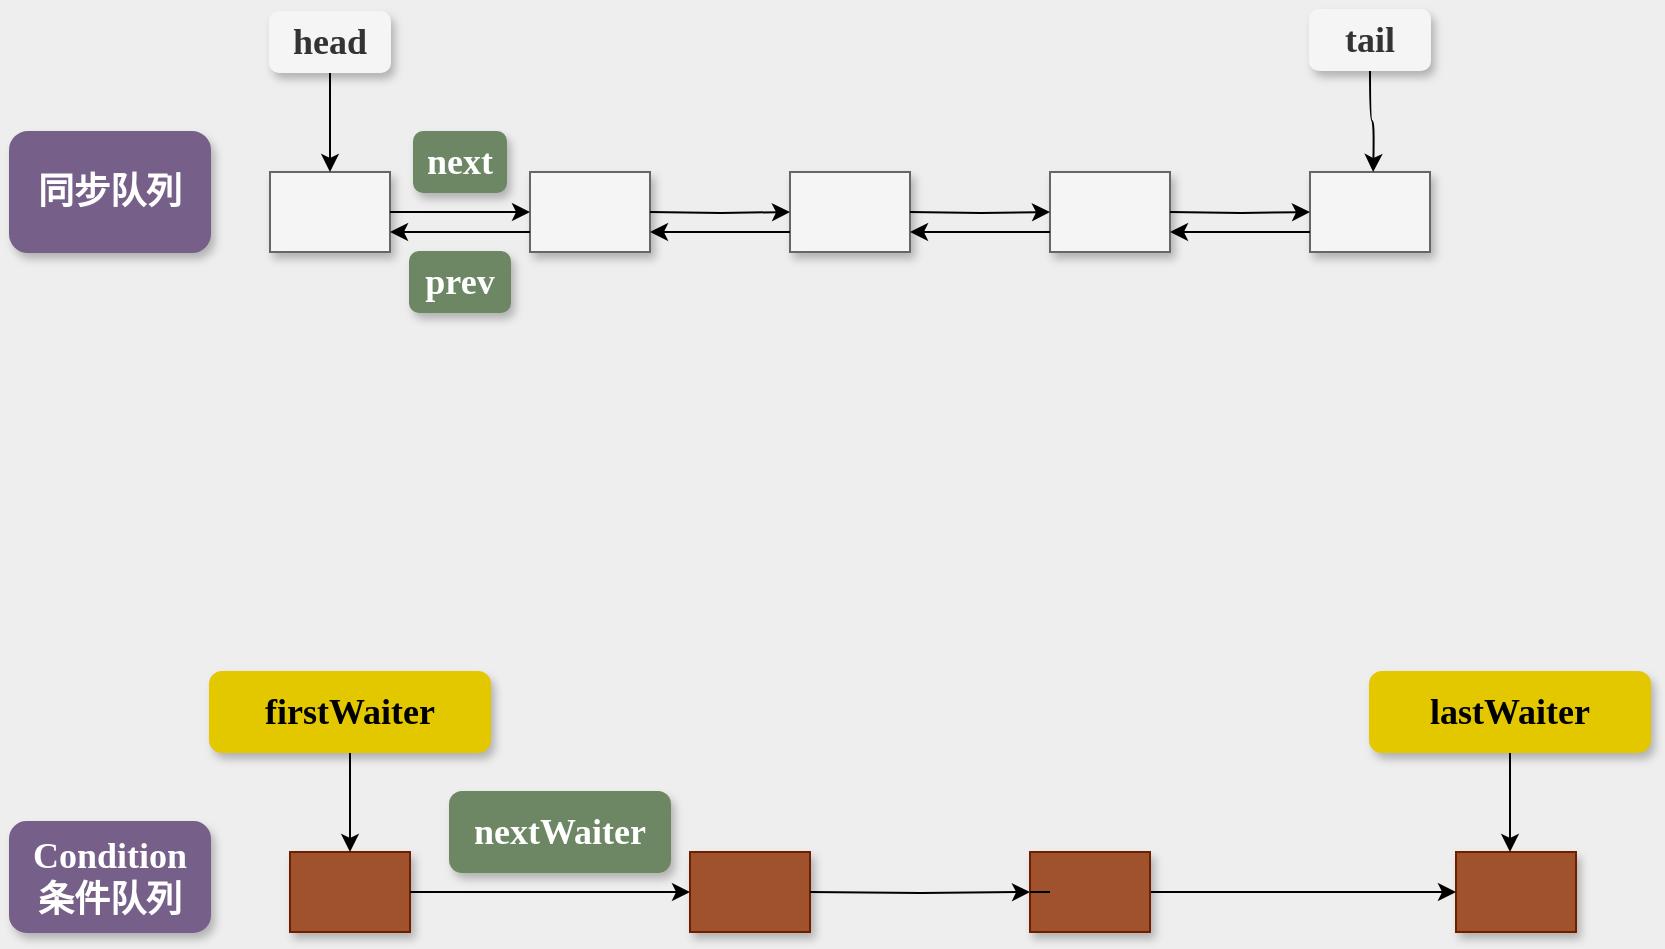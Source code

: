 <mxfile version="20.3.0" type="github" pages="3">
  <diagram id="eZvId-GgA3esoJJh0QRC" name="第 2 页">
    <mxGraphModel dx="969" dy="547" grid="1" gridSize="10" guides="1" tooltips="1" connect="1" arrows="1" fold="1" page="1" pageScale="1" pageWidth="827" pageHeight="1169" background="#EEEEEE" math="0" shadow="0">
      <root>
        <mxCell id="0" />
        <mxCell id="1" parent="0" />
        <mxCell id="h3_sqIkSSE7t-pCDeNyI-2" value="" style="shape=table;startSize=0;container=1;collapsible=0;childLayout=tableLayout;shadow=1;sketch=0;strokeColor=#666666;fontColor=#333333;fillColor=#f5f5f5;" parent="1" vertex="1">
          <mxGeometry x="130" y="410" width="60" height="40" as="geometry" />
        </mxCell>
        <mxCell id="h3_sqIkSSE7t-pCDeNyI-3" value="" style="shape=tableRow;horizontal=0;startSize=0;swimlaneHead=0;swimlaneBody=0;top=0;left=0;bottom=0;right=0;collapsible=0;dropTarget=0;fillColor=none;points=[[0,0.5],[1,0.5]];portConstraint=eastwest;shadow=1;sketch=0;strokeColor=#909090;fontColor=#1A1A1A;" parent="h3_sqIkSSE7t-pCDeNyI-2" vertex="1">
          <mxGeometry width="60" height="40" as="geometry" />
        </mxCell>
        <mxCell id="h3_sqIkSSE7t-pCDeNyI-4" value="" style="shape=partialRectangle;html=1;whiteSpace=wrap;connectable=0;overflow=hidden;fillColor=none;top=0;left=0;bottom=0;right=0;pointerEvents=1;shadow=1;sketch=0;strokeColor=#909090;fontColor=#1A1A1A;" parent="h3_sqIkSSE7t-pCDeNyI-3" vertex="1">
          <mxGeometry width="60" height="40" as="geometry">
            <mxRectangle width="60" height="40" as="alternateBounds" />
          </mxGeometry>
        </mxCell>
        <mxCell id="h3_sqIkSSE7t-pCDeNyI-6" value="" style="shape=table;startSize=0;container=1;collapsible=0;childLayout=tableLayout;shadow=1;sketch=0;strokeColor=#666666;fontColor=#333333;fillColor=#f5f5f5;" parent="1" vertex="1">
          <mxGeometry x="260" y="410" width="60" height="40" as="geometry" />
        </mxCell>
        <mxCell id="h3_sqIkSSE7t-pCDeNyI-7" value="" style="shape=tableRow;horizontal=0;startSize=0;swimlaneHead=0;swimlaneBody=0;top=0;left=0;bottom=0;right=0;collapsible=0;dropTarget=0;fillColor=none;points=[[0,0.5],[1,0.5]];portConstraint=eastwest;shadow=1;sketch=0;strokeColor=#909090;fontColor=#1A1A1A;" parent="h3_sqIkSSE7t-pCDeNyI-6" vertex="1">
          <mxGeometry width="60" height="40" as="geometry" />
        </mxCell>
        <mxCell id="h3_sqIkSSE7t-pCDeNyI-8" value="" style="shape=partialRectangle;html=1;whiteSpace=wrap;connectable=0;overflow=hidden;fillColor=none;top=0;left=0;bottom=0;right=0;pointerEvents=1;shadow=1;sketch=0;strokeColor=#909090;fontColor=#1A1A1A;" parent="h3_sqIkSSE7t-pCDeNyI-7" vertex="1">
          <mxGeometry width="60" height="40" as="geometry">
            <mxRectangle width="60" height="40" as="alternateBounds" />
          </mxGeometry>
        </mxCell>
        <mxCell id="h3_sqIkSSE7t-pCDeNyI-9" style="edgeStyle=orthogonalEdgeStyle;rounded=0;orthogonalLoop=1;jettySize=auto;html=1;entryX=0;entryY=0.5;entryDx=0;entryDy=0;strokeColor=#000000;fontColor=#1A1A1A;" parent="1" source="h3_sqIkSSE7t-pCDeNyI-3" target="h3_sqIkSSE7t-pCDeNyI-7" edge="1">
          <mxGeometry relative="1" as="geometry" />
        </mxCell>
        <mxCell id="h3_sqIkSSE7t-pCDeNyI-11" value="" style="endArrow=classic;html=1;rounded=0;strokeColor=#000000;fontColor=#1A1A1A;" parent="1" edge="1">
          <mxGeometry width="50" height="50" relative="1" as="geometry">
            <mxPoint x="260" y="440" as="sourcePoint" />
            <mxPoint x="190" y="440" as="targetPoint" />
          </mxGeometry>
        </mxCell>
        <mxCell id="h3_sqIkSSE7t-pCDeNyI-12" value="" style="shape=table;startSize=0;container=1;collapsible=0;childLayout=tableLayout;shadow=1;sketch=0;strokeColor=#666666;fontColor=#333333;fillColor=#f5f5f5;" parent="1" vertex="1">
          <mxGeometry x="390" y="410" width="60" height="40" as="geometry" />
        </mxCell>
        <mxCell id="h3_sqIkSSE7t-pCDeNyI-13" value="" style="shape=tableRow;horizontal=0;startSize=0;swimlaneHead=0;swimlaneBody=0;top=0;left=0;bottom=0;right=0;collapsible=0;dropTarget=0;fillColor=none;points=[[0,0.5],[1,0.5]];portConstraint=eastwest;shadow=1;sketch=0;strokeColor=#909090;fontColor=#1A1A1A;" parent="h3_sqIkSSE7t-pCDeNyI-12" vertex="1">
          <mxGeometry width="60" height="40" as="geometry" />
        </mxCell>
        <mxCell id="h3_sqIkSSE7t-pCDeNyI-14" value="" style="shape=partialRectangle;html=1;whiteSpace=wrap;connectable=0;overflow=hidden;fillColor=none;top=0;left=0;bottom=0;right=0;pointerEvents=1;shadow=1;sketch=0;strokeColor=#909090;fontColor=#1A1A1A;" parent="h3_sqIkSSE7t-pCDeNyI-13" vertex="1">
          <mxGeometry width="60" height="40" as="geometry">
            <mxRectangle width="60" height="40" as="alternateBounds" />
          </mxGeometry>
        </mxCell>
        <mxCell id="h3_sqIkSSE7t-pCDeNyI-15" style="edgeStyle=orthogonalEdgeStyle;rounded=0;orthogonalLoop=1;jettySize=auto;html=1;entryX=0;entryY=0.5;entryDx=0;entryDy=0;strokeColor=#000000;fontColor=#1A1A1A;" parent="1" target="h3_sqIkSSE7t-pCDeNyI-13" edge="1">
          <mxGeometry relative="1" as="geometry">
            <mxPoint x="320" y="430" as="sourcePoint" />
          </mxGeometry>
        </mxCell>
        <mxCell id="h3_sqIkSSE7t-pCDeNyI-16" value="" style="endArrow=classic;html=1;rounded=0;strokeColor=#000000;fontColor=#1A1A1A;" parent="1" edge="1">
          <mxGeometry width="50" height="50" relative="1" as="geometry">
            <mxPoint x="390" y="440" as="sourcePoint" />
            <mxPoint x="320" y="440" as="targetPoint" />
          </mxGeometry>
        </mxCell>
        <mxCell id="h3_sqIkSSE7t-pCDeNyI-17" value="" style="shape=table;startSize=0;container=1;collapsible=0;childLayout=tableLayout;shadow=1;sketch=0;strokeColor=#666666;fontColor=#333333;fillColor=#f5f5f5;" parent="1" vertex="1">
          <mxGeometry x="520" y="410" width="60" height="40" as="geometry" />
        </mxCell>
        <mxCell id="h3_sqIkSSE7t-pCDeNyI-18" value="" style="shape=tableRow;horizontal=0;startSize=0;swimlaneHead=0;swimlaneBody=0;top=0;left=0;bottom=0;right=0;collapsible=0;dropTarget=0;fillColor=none;points=[[0,0.5],[1,0.5]];portConstraint=eastwest;shadow=1;sketch=0;strokeColor=#909090;fontColor=#1A1A1A;" parent="h3_sqIkSSE7t-pCDeNyI-17" vertex="1">
          <mxGeometry width="60" height="40" as="geometry" />
        </mxCell>
        <mxCell id="h3_sqIkSSE7t-pCDeNyI-19" value="" style="shape=partialRectangle;html=1;whiteSpace=wrap;connectable=0;overflow=hidden;fillColor=none;top=0;left=0;bottom=0;right=0;pointerEvents=1;shadow=1;sketch=0;strokeColor=#909090;fontColor=#1A1A1A;" parent="h3_sqIkSSE7t-pCDeNyI-18" vertex="1">
          <mxGeometry width="60" height="40" as="geometry">
            <mxRectangle width="60" height="40" as="alternateBounds" />
          </mxGeometry>
        </mxCell>
        <mxCell id="h3_sqIkSSE7t-pCDeNyI-20" style="edgeStyle=orthogonalEdgeStyle;rounded=0;orthogonalLoop=1;jettySize=auto;html=1;entryX=0;entryY=0.5;entryDx=0;entryDy=0;strokeColor=#000000;fontColor=#1A1A1A;" parent="1" target="h3_sqIkSSE7t-pCDeNyI-18" edge="1">
          <mxGeometry relative="1" as="geometry">
            <mxPoint x="450" y="430" as="sourcePoint" />
          </mxGeometry>
        </mxCell>
        <mxCell id="h3_sqIkSSE7t-pCDeNyI-21" value="" style="endArrow=classic;html=1;rounded=0;strokeColor=#000000;fontColor=#1A1A1A;" parent="1" edge="1">
          <mxGeometry width="50" height="50" relative="1" as="geometry">
            <mxPoint x="520" y="440" as="sourcePoint" />
            <mxPoint x="450" y="440" as="targetPoint" />
          </mxGeometry>
        </mxCell>
        <mxCell id="h3_sqIkSSE7t-pCDeNyI-22" value="" style="shape=table;startSize=0;container=1;collapsible=0;childLayout=tableLayout;shadow=1;sketch=0;strokeColor=#666666;fontColor=#333333;fillColor=#f5f5f5;" parent="1" vertex="1">
          <mxGeometry x="650" y="410" width="60" height="40" as="geometry" />
        </mxCell>
        <mxCell id="h3_sqIkSSE7t-pCDeNyI-23" value="" style="shape=tableRow;horizontal=0;startSize=0;swimlaneHead=0;swimlaneBody=0;top=0;left=0;bottom=0;right=0;collapsible=0;dropTarget=0;fillColor=none;points=[[0,0.5],[1,0.5]];portConstraint=eastwest;shadow=1;sketch=0;strokeColor=#909090;fontColor=#1A1A1A;" parent="h3_sqIkSSE7t-pCDeNyI-22" vertex="1">
          <mxGeometry width="60" height="40" as="geometry" />
        </mxCell>
        <mxCell id="h3_sqIkSSE7t-pCDeNyI-24" value="" style="shape=partialRectangle;html=1;whiteSpace=wrap;connectable=0;overflow=hidden;fillColor=none;top=0;left=0;bottom=0;right=0;pointerEvents=1;shadow=1;sketch=0;strokeColor=#909090;fontColor=#1A1A1A;" parent="h3_sqIkSSE7t-pCDeNyI-23" vertex="1">
          <mxGeometry width="60" height="40" as="geometry">
            <mxRectangle width="60" height="40" as="alternateBounds" />
          </mxGeometry>
        </mxCell>
        <mxCell id="h3_sqIkSSE7t-pCDeNyI-25" style="edgeStyle=orthogonalEdgeStyle;rounded=0;orthogonalLoop=1;jettySize=auto;html=1;entryX=0;entryY=0.5;entryDx=0;entryDy=0;strokeColor=#000000;fontColor=#1A1A1A;" parent="1" target="h3_sqIkSSE7t-pCDeNyI-23" edge="1">
          <mxGeometry relative="1" as="geometry">
            <mxPoint x="580" y="430" as="sourcePoint" />
          </mxGeometry>
        </mxCell>
        <mxCell id="h3_sqIkSSE7t-pCDeNyI-26" value="" style="endArrow=classic;html=1;rounded=0;strokeColor=#000000;fontColor=#1A1A1A;" parent="1" edge="1">
          <mxGeometry width="50" height="50" relative="1" as="geometry">
            <mxPoint x="650" y="440" as="sourcePoint" />
            <mxPoint x="580" y="440" as="targetPoint" />
          </mxGeometry>
        </mxCell>
        <mxCell id="h3_sqIkSSE7t-pCDeNyI-31" style="edgeStyle=orthogonalEdgeStyle;curved=1;rounded=0;orthogonalLoop=1;jettySize=auto;html=1;entryX=0.5;entryY=0;entryDx=0;entryDy=0;entryPerimeter=0;strokeColor=#000000;fontFamily=Comic Sans MS;fontSize=18;fontColor=#1A1A1A;" parent="1" source="h3_sqIkSSE7t-pCDeNyI-27" target="h3_sqIkSSE7t-pCDeNyI-3" edge="1">
          <mxGeometry relative="1" as="geometry" />
        </mxCell>
        <mxCell id="h3_sqIkSSE7t-pCDeNyI-27" value="&lt;font style=&quot;font-size: 18px;&quot; face=&quot;Comic Sans MS&quot;&gt;&lt;b&gt;head&lt;/b&gt;&lt;/font&gt;" style="text;html=1;strokeColor=#F5F5F5;fillColor=#F5F5F5;align=center;verticalAlign=middle;whiteSpace=wrap;rounded=1;shadow=1;sketch=0;fontColor=#333333;" parent="1" vertex="1">
          <mxGeometry x="130" y="330" width="60" height="30" as="geometry" />
        </mxCell>
        <mxCell id="h3_sqIkSSE7t-pCDeNyI-33" style="edgeStyle=orthogonalEdgeStyle;curved=1;rounded=0;orthogonalLoop=1;jettySize=auto;html=1;entryX=0.693;entryY=0.025;entryDx=0;entryDy=0;entryPerimeter=0;strokeColor=#000000;fontFamily=Comic Sans MS;fontSize=18;fontColor=#1A1A1A;" parent="1" source="h3_sqIkSSE7t-pCDeNyI-29" edge="1">
          <mxGeometry relative="1" as="geometry">
            <mxPoint x="681.58" y="410" as="targetPoint" />
          </mxGeometry>
        </mxCell>
        <mxCell id="h3_sqIkSSE7t-pCDeNyI-29" value="&lt;font style=&quot;font-size: 18px;&quot; face=&quot;Comic Sans MS&quot;&gt;&lt;b&gt;tail&lt;/b&gt;&lt;/font&gt;" style="text;html=1;strokeColor=#F5F5F5;fillColor=#F5F5F5;align=center;verticalAlign=middle;whiteSpace=wrap;rounded=1;shadow=1;sketch=0;fontColor=#333333;" parent="1" vertex="1">
          <mxGeometry x="650" y="329" width="60" height="30" as="geometry" />
        </mxCell>
        <mxCell id="h3_sqIkSSE7t-pCDeNyI-34" value="" style="shape=table;startSize=0;container=1;collapsible=0;childLayout=tableLayout;shadow=1;sketch=0;strokeColor=#6D1F00;fontColor=#ffffff;fillColor=#a0522d;" parent="1" vertex="1">
          <mxGeometry x="140" y="750" width="60" height="40" as="geometry" />
        </mxCell>
        <mxCell id="h3_sqIkSSE7t-pCDeNyI-35" value="" style="shape=tableRow;horizontal=0;startSize=0;swimlaneHead=0;swimlaneBody=0;top=0;left=0;bottom=0;right=0;collapsible=0;dropTarget=0;fillColor=none;points=[[0,0.5],[1,0.5]];portConstraint=eastwest;shadow=1;sketch=0;strokeColor=#909090;fontColor=#1A1A1A;" parent="h3_sqIkSSE7t-pCDeNyI-34" vertex="1">
          <mxGeometry width="60" height="40" as="geometry" />
        </mxCell>
        <mxCell id="h3_sqIkSSE7t-pCDeNyI-36" value="" style="shape=partialRectangle;html=1;whiteSpace=wrap;connectable=0;overflow=hidden;fillColor=none;top=0;left=0;bottom=0;right=0;pointerEvents=1;shadow=1;sketch=0;strokeColor=#909090;fontColor=#1A1A1A;" parent="h3_sqIkSSE7t-pCDeNyI-35" vertex="1">
          <mxGeometry width="60" height="40" as="geometry">
            <mxRectangle width="60" height="40" as="alternateBounds" />
          </mxGeometry>
        </mxCell>
        <mxCell id="h3_sqIkSSE7t-pCDeNyI-37" value="" style="shape=table;startSize=0;container=1;collapsible=0;childLayout=tableLayout;shadow=1;sketch=0;strokeColor=#6D1F00;fontColor=#ffffff;fillColor=#a0522d;" parent="1" vertex="1">
          <mxGeometry x="340" y="750" width="60" height="40" as="geometry" />
        </mxCell>
        <mxCell id="h3_sqIkSSE7t-pCDeNyI-38" value="" style="shape=tableRow;horizontal=0;startSize=0;swimlaneHead=0;swimlaneBody=0;top=0;left=0;bottom=0;right=0;collapsible=0;dropTarget=0;fillColor=none;points=[[0,0.5],[1,0.5]];portConstraint=eastwest;shadow=1;sketch=0;strokeColor=#909090;fontColor=#1A1A1A;" parent="h3_sqIkSSE7t-pCDeNyI-37" vertex="1">
          <mxGeometry width="60" height="40" as="geometry" />
        </mxCell>
        <mxCell id="h3_sqIkSSE7t-pCDeNyI-39" value="" style="shape=partialRectangle;html=1;whiteSpace=wrap;connectable=0;overflow=hidden;fillColor=none;top=0;left=0;bottom=0;right=0;pointerEvents=1;shadow=1;sketch=0;strokeColor=#909090;fontColor=#1A1A1A;" parent="h3_sqIkSSE7t-pCDeNyI-38" vertex="1">
          <mxGeometry width="60" height="40" as="geometry">
            <mxRectangle width="60" height="40" as="alternateBounds" />
          </mxGeometry>
        </mxCell>
        <mxCell id="h3_sqIkSSE7t-pCDeNyI-40" style="edgeStyle=orthogonalEdgeStyle;rounded=0;orthogonalLoop=1;jettySize=auto;html=1;entryX=0;entryY=0.5;entryDx=0;entryDy=0;strokeColor=#000000;fontColor=#1A1A1A;" parent="1" source="h3_sqIkSSE7t-pCDeNyI-35" target="h3_sqIkSSE7t-pCDeNyI-38" edge="1">
          <mxGeometry relative="1" as="geometry" />
        </mxCell>
        <mxCell id="h3_sqIkSSE7t-pCDeNyI-45" style="edgeStyle=orthogonalEdgeStyle;rounded=0;orthogonalLoop=1;jettySize=auto;html=1;entryX=0;entryY=0.5;entryDx=0;entryDy=0;strokeColor=#000000;fontColor=#1A1A1A;" parent="1" target="h3_sqIkSSE7t-pCDeNyI-43" edge="1">
          <mxGeometry relative="1" as="geometry">
            <mxPoint x="400" y="770" as="sourcePoint" />
          </mxGeometry>
        </mxCell>
        <mxCell id="h3_sqIkSSE7t-pCDeNyI-47" value="" style="shape=table;startSize=0;container=1;collapsible=0;childLayout=tableLayout;shadow=1;sketch=0;strokeColor=#6D1F00;fontColor=#ffffff;fillColor=#a0522d;" parent="1" vertex="1">
          <mxGeometry x="723" y="750" width="60" height="40" as="geometry" />
        </mxCell>
        <mxCell id="h3_sqIkSSE7t-pCDeNyI-48" value="" style="shape=tableRow;horizontal=0;startSize=0;swimlaneHead=0;swimlaneBody=0;top=0;left=0;bottom=0;right=0;collapsible=0;dropTarget=0;fillColor=none;points=[[0,0.5],[1,0.5]];portConstraint=eastwest;shadow=1;sketch=0;strokeColor=#909090;fontColor=#1A1A1A;" parent="h3_sqIkSSE7t-pCDeNyI-47" vertex="1">
          <mxGeometry width="60" height="40" as="geometry" />
        </mxCell>
        <mxCell id="h3_sqIkSSE7t-pCDeNyI-49" value="" style="shape=partialRectangle;html=1;whiteSpace=wrap;connectable=0;overflow=hidden;fillColor=none;top=0;left=0;bottom=0;right=0;pointerEvents=1;shadow=1;sketch=0;strokeColor=#909090;fontColor=#1A1A1A;" parent="h3_sqIkSSE7t-pCDeNyI-48" vertex="1">
          <mxGeometry width="60" height="40" as="geometry">
            <mxRectangle width="60" height="40" as="alternateBounds" />
          </mxGeometry>
        </mxCell>
        <mxCell id="h3_sqIkSSE7t-pCDeNyI-50" style="edgeStyle=orthogonalEdgeStyle;rounded=0;orthogonalLoop=1;jettySize=auto;html=1;entryX=0;entryY=0.5;entryDx=0;entryDy=0;strokeColor=#000000;fontColor=#1A1A1A;startArrow=none;" parent="1" target="h3_sqIkSSE7t-pCDeNyI-48" edge="1" source="h3_sqIkSSE7t-pCDeNyI-42">
          <mxGeometry relative="1" as="geometry">
            <mxPoint x="520" y="770" as="sourcePoint" />
          </mxGeometry>
        </mxCell>
        <mxCell id="h3_sqIkSSE7t-pCDeNyI-52" style="edgeStyle=orthogonalEdgeStyle;curved=1;rounded=0;orthogonalLoop=1;jettySize=auto;html=1;entryX=0.5;entryY=0;entryDx=0;entryDy=0;entryPerimeter=0;strokeColor=#000000;fontFamily=Comic Sans MS;fontSize=18;fontColor=#1A1A1A;" parent="1" source="h3_sqIkSSE7t-pCDeNyI-53" edge="1">
          <mxGeometry relative="1" as="geometry">
            <mxPoint x="170" y="750" as="targetPoint" />
          </mxGeometry>
        </mxCell>
        <mxCell id="h3_sqIkSSE7t-pCDeNyI-53" value="&lt;font style=&quot;font-size: 18px;&quot; face=&quot;Comic Sans MS&quot;&gt;&lt;b&gt;firstWaiter&lt;/b&gt;&lt;/font&gt;" style="text;html=1;strokeColor=#E3C800;fillColor=#E3C800;align=center;verticalAlign=middle;whiteSpace=wrap;rounded=1;shadow=1;sketch=0;fontColor=#000000;" parent="1" vertex="1">
          <mxGeometry x="100" y="660" width="140" height="40" as="geometry" />
        </mxCell>
        <mxCell id="h3_sqIkSSE7t-pCDeNyI-54" style="edgeStyle=orthogonalEdgeStyle;curved=1;rounded=0;orthogonalLoop=1;jettySize=auto;html=1;entryX=0.5;entryY=0;entryDx=0;entryDy=0;entryPerimeter=0;strokeColor=#000000;fontFamily=Comic Sans MS;fontSize=18;fontColor=#1A1A1A;" parent="1" source="h3_sqIkSSE7t-pCDeNyI-55" edge="1">
          <mxGeometry relative="1" as="geometry">
            <mxPoint x="750" y="750" as="targetPoint" />
          </mxGeometry>
        </mxCell>
        <mxCell id="h3_sqIkSSE7t-pCDeNyI-55" value="&lt;font style=&quot;font-size: 18px;&quot; face=&quot;Comic Sans MS&quot;&gt;&lt;b&gt;lastWaiter&lt;/b&gt;&lt;/font&gt;" style="text;html=1;strokeColor=#E3C800;fillColor=#e3c800;align=center;verticalAlign=middle;whiteSpace=wrap;rounded=1;shadow=1;sketch=0;fontColor=#000000;" parent="1" vertex="1">
          <mxGeometry x="680" y="660" width="140" height="40" as="geometry" />
        </mxCell>
        <mxCell id="h3_sqIkSSE7t-pCDeNyI-57" value="&lt;b&gt;nextWaiter&lt;/b&gt;" style="rounded=1;whiteSpace=wrap;html=1;shadow=1;sketch=0;strokeColor=#6D8764;fontFamily=Comic Sans MS;fontSize=18;fontColor=#ffffff;fillColor=#6D8764;" parent="1" vertex="1">
          <mxGeometry x="220" y="720" width="110" height="40" as="geometry" />
        </mxCell>
        <mxCell id="h3_sqIkSSE7t-pCDeNyI-58" value="&lt;b&gt;prev&lt;/b&gt;" style="rounded=1;whiteSpace=wrap;html=1;shadow=1;sketch=0;strokeColor=#6D8764;fontFamily=Comic Sans MS;fontSize=18;fontColor=#ffffff;fillColor=#6D8764;" parent="1" vertex="1">
          <mxGeometry x="200" y="450" width="50" height="30" as="geometry" />
        </mxCell>
        <mxCell id="h3_sqIkSSE7t-pCDeNyI-59" value="&lt;b&gt;next&lt;/b&gt;" style="rounded=1;whiteSpace=wrap;html=1;shadow=1;sketch=0;strokeColor=#6D8764;fontFamily=Comic Sans MS;fontSize=18;fontColor=#ffffff;fillColor=#6D8764;" parent="1" vertex="1">
          <mxGeometry x="202" y="390" width="46" height="30" as="geometry" />
        </mxCell>
        <mxCell id="h3_sqIkSSE7t-pCDeNyI-60" value="&lt;b&gt;同步队列&lt;/b&gt;" style="text;html=1;strokeColor=#76608A;fillColor=#76608A;align=center;verticalAlign=middle;whiteSpace=wrap;rounded=1;shadow=1;sketch=0;fontFamily=Comic Sans MS;fontSize=18;fontColor=#ffffff;" parent="1" vertex="1">
          <mxGeometry y="390" width="100" height="60" as="geometry" />
        </mxCell>
        <mxCell id="h3_sqIkSSE7t-pCDeNyI-61" value="&lt;b&gt;Condition&lt;br&gt;条件队列&lt;br&gt;&lt;/b&gt;" style="text;html=1;strokeColor=#76608A;fillColor=#76608A;align=center;verticalAlign=middle;whiteSpace=wrap;rounded=1;shadow=1;sketch=0;fontFamily=Comic Sans MS;fontSize=18;fontColor=#ffffff;" parent="1" vertex="1">
          <mxGeometry y="735" width="100" height="55" as="geometry" />
        </mxCell>
        <mxCell id="h3_sqIkSSE7t-pCDeNyI-42" value="" style="shape=table;startSize=0;container=1;collapsible=0;childLayout=tableLayout;shadow=1;sketch=0;strokeColor=#6D1F00;fontColor=#ffffff;fillColor=#a0522d;" parent="1" vertex="1">
          <mxGeometry x="510" y="750" width="60" height="40" as="geometry" />
        </mxCell>
        <mxCell id="h3_sqIkSSE7t-pCDeNyI-43" value="" style="shape=tableRow;horizontal=0;startSize=0;swimlaneHead=0;swimlaneBody=0;top=0;left=0;bottom=0;right=0;collapsible=0;dropTarget=0;fillColor=none;points=[[0,0.5],[1,0.5]];portConstraint=eastwest;shadow=1;sketch=0;strokeColor=#909090;fontColor=#1A1A1A;" parent="h3_sqIkSSE7t-pCDeNyI-42" vertex="1">
          <mxGeometry width="60" height="40" as="geometry" />
        </mxCell>
        <mxCell id="h3_sqIkSSE7t-pCDeNyI-44" value="" style="shape=partialRectangle;html=1;whiteSpace=wrap;connectable=0;overflow=hidden;fillColor=none;top=0;left=0;bottom=0;right=0;pointerEvents=1;shadow=1;sketch=0;strokeColor=#909090;fontColor=#1A1A1A;" parent="h3_sqIkSSE7t-pCDeNyI-43" vertex="1">
          <mxGeometry width="60" height="40" as="geometry">
            <mxRectangle width="60" height="40" as="alternateBounds" />
          </mxGeometry>
        </mxCell>
        <mxCell id="PUEWY2lsMj4qoTqj3hfZ-1" value="" style="edgeStyle=orthogonalEdgeStyle;rounded=0;orthogonalLoop=1;jettySize=auto;html=1;entryX=0;entryY=0.5;entryDx=0;entryDy=0;strokeColor=#000000;fontColor=#1A1A1A;endArrow=none;" edge="1" parent="1" target="h3_sqIkSSE7t-pCDeNyI-42">
          <mxGeometry relative="1" as="geometry">
            <mxPoint x="520" y="770" as="sourcePoint" />
            <mxPoint x="670" y="770" as="targetPoint" />
          </mxGeometry>
        </mxCell>
      </root>
    </mxGraphModel>
  </diagram>
  <diagram name="第 2 页 的副本" id="lPzd7kzospksTSQHfGXi">
    <mxGraphModel dx="1038" dy="547" grid="1" gridSize="10" guides="1" tooltips="1" connect="1" arrows="1" fold="1" page="1" pageScale="1" pageWidth="827" pageHeight="1169" background="#EEEEEE" math="0" shadow="0">
      <root>
        <mxCell id="PSuJ1QA48Y3Nm3l4t20U-0" />
        <mxCell id="PSuJ1QA48Y3Nm3l4t20U-1" parent="PSuJ1QA48Y3Nm3l4t20U-0" />
        <mxCell id="PSuJ1QA48Y3Nm3l4t20U-2" value="" style="shape=table;startSize=0;container=1;collapsible=0;childLayout=tableLayout;shadow=1;sketch=0;strokeColor=#666666;fontColor=#333333;fillColor=#f5f5f5;" parent="PSuJ1QA48Y3Nm3l4t20U-1" vertex="1">
          <mxGeometry x="130" y="410" width="60" height="40" as="geometry" />
        </mxCell>
        <mxCell id="PSuJ1QA48Y3Nm3l4t20U-3" value="" style="shape=tableRow;horizontal=0;startSize=0;swimlaneHead=0;swimlaneBody=0;top=0;left=0;bottom=0;right=0;collapsible=0;dropTarget=0;fillColor=none;points=[[0,0.5],[1,0.5]];portConstraint=eastwest;shadow=1;sketch=0;strokeColor=#909090;fontColor=#1A1A1A;" parent="PSuJ1QA48Y3Nm3l4t20U-2" vertex="1">
          <mxGeometry width="60" height="40" as="geometry" />
        </mxCell>
        <mxCell id="PSuJ1QA48Y3Nm3l4t20U-4" value="" style="shape=partialRectangle;html=1;whiteSpace=wrap;connectable=0;overflow=hidden;fillColor=none;top=0;left=0;bottom=0;right=0;pointerEvents=1;shadow=1;sketch=0;strokeColor=#909090;fontColor=#1A1A1A;" parent="PSuJ1QA48Y3Nm3l4t20U-3" vertex="1">
          <mxGeometry width="60" height="40" as="geometry">
            <mxRectangle width="60" height="40" as="alternateBounds" />
          </mxGeometry>
        </mxCell>
        <mxCell id="PSuJ1QA48Y3Nm3l4t20U-5" value="" style="shape=table;startSize=0;container=1;collapsible=0;childLayout=tableLayout;shadow=1;sketch=0;strokeColor=#666666;fontColor=#333333;fillColor=#f5f5f5;" parent="PSuJ1QA48Y3Nm3l4t20U-1" vertex="1">
          <mxGeometry x="260" y="410" width="60" height="40" as="geometry" />
        </mxCell>
        <mxCell id="PSuJ1QA48Y3Nm3l4t20U-6" value="" style="shape=tableRow;horizontal=0;startSize=0;swimlaneHead=0;swimlaneBody=0;top=0;left=0;bottom=0;right=0;collapsible=0;dropTarget=0;fillColor=none;points=[[0,0.5],[1,0.5]];portConstraint=eastwest;shadow=1;sketch=0;strokeColor=#909090;fontColor=#1A1A1A;" parent="PSuJ1QA48Y3Nm3l4t20U-5" vertex="1">
          <mxGeometry width="60" height="40" as="geometry" />
        </mxCell>
        <mxCell id="PSuJ1QA48Y3Nm3l4t20U-7" value="" style="shape=partialRectangle;html=1;whiteSpace=wrap;connectable=0;overflow=hidden;fillColor=none;top=0;left=0;bottom=0;right=0;pointerEvents=1;shadow=1;sketch=0;strokeColor=#909090;fontColor=#1A1A1A;" parent="PSuJ1QA48Y3Nm3l4t20U-6" vertex="1">
          <mxGeometry width="60" height="40" as="geometry">
            <mxRectangle width="60" height="40" as="alternateBounds" />
          </mxGeometry>
        </mxCell>
        <mxCell id="PSuJ1QA48Y3Nm3l4t20U-8" style="edgeStyle=orthogonalEdgeStyle;rounded=0;orthogonalLoop=1;jettySize=auto;html=1;entryX=0;entryY=0.5;entryDx=0;entryDy=0;strokeColor=#000000;fontColor=#1A1A1A;" parent="PSuJ1QA48Y3Nm3l4t20U-1" source="PSuJ1QA48Y3Nm3l4t20U-3" target="PSuJ1QA48Y3Nm3l4t20U-6" edge="1">
          <mxGeometry relative="1" as="geometry" />
        </mxCell>
        <mxCell id="PSuJ1QA48Y3Nm3l4t20U-9" value="" style="endArrow=classic;html=1;rounded=0;strokeColor=#000000;fontColor=#1A1A1A;" parent="PSuJ1QA48Y3Nm3l4t20U-1" edge="1">
          <mxGeometry width="50" height="50" relative="1" as="geometry">
            <mxPoint x="260" y="440" as="sourcePoint" />
            <mxPoint x="190" y="440" as="targetPoint" />
          </mxGeometry>
        </mxCell>
        <mxCell id="PSuJ1QA48Y3Nm3l4t20U-10" value="" style="shape=table;startSize=0;container=1;collapsible=0;childLayout=tableLayout;shadow=1;sketch=0;strokeColor=#666666;fontColor=#333333;fillColor=#f5f5f5;" parent="PSuJ1QA48Y3Nm3l4t20U-1" vertex="1">
          <mxGeometry x="390" y="410" width="60" height="40" as="geometry" />
        </mxCell>
        <mxCell id="PSuJ1QA48Y3Nm3l4t20U-11" value="" style="shape=tableRow;horizontal=0;startSize=0;swimlaneHead=0;swimlaneBody=0;top=0;left=0;bottom=0;right=0;collapsible=0;dropTarget=0;fillColor=none;points=[[0,0.5],[1,0.5]];portConstraint=eastwest;shadow=1;sketch=0;strokeColor=#909090;fontColor=#1A1A1A;" parent="PSuJ1QA48Y3Nm3l4t20U-10" vertex="1">
          <mxGeometry width="60" height="40" as="geometry" />
        </mxCell>
        <mxCell id="PSuJ1QA48Y3Nm3l4t20U-12" value="" style="shape=partialRectangle;html=1;whiteSpace=wrap;connectable=0;overflow=hidden;fillColor=none;top=0;left=0;bottom=0;right=0;pointerEvents=1;shadow=1;sketch=0;strokeColor=#909090;fontColor=#1A1A1A;" parent="PSuJ1QA48Y3Nm3l4t20U-11" vertex="1">
          <mxGeometry width="60" height="40" as="geometry">
            <mxRectangle width="60" height="40" as="alternateBounds" />
          </mxGeometry>
        </mxCell>
        <mxCell id="PSuJ1QA48Y3Nm3l4t20U-13" style="edgeStyle=orthogonalEdgeStyle;rounded=0;orthogonalLoop=1;jettySize=auto;html=1;entryX=0;entryY=0.5;entryDx=0;entryDy=0;strokeColor=#000000;fontColor=#1A1A1A;" parent="PSuJ1QA48Y3Nm3l4t20U-1" target="PSuJ1QA48Y3Nm3l4t20U-11" edge="1">
          <mxGeometry relative="1" as="geometry">
            <mxPoint x="320" y="430" as="sourcePoint" />
          </mxGeometry>
        </mxCell>
        <mxCell id="PSuJ1QA48Y3Nm3l4t20U-14" value="" style="endArrow=classic;html=1;rounded=0;strokeColor=#000000;fontColor=#1A1A1A;" parent="PSuJ1QA48Y3Nm3l4t20U-1" edge="1">
          <mxGeometry width="50" height="50" relative="1" as="geometry">
            <mxPoint x="390" y="440" as="sourcePoint" />
            <mxPoint x="320" y="440" as="targetPoint" />
          </mxGeometry>
        </mxCell>
        <mxCell id="PSuJ1QA48Y3Nm3l4t20U-15" value="" style="shape=table;startSize=0;container=1;collapsible=0;childLayout=tableLayout;shadow=1;sketch=0;strokeColor=#666666;fontColor=#333333;fillColor=#f5f5f5;" parent="PSuJ1QA48Y3Nm3l4t20U-1" vertex="1">
          <mxGeometry x="520" y="410" width="60" height="40" as="geometry" />
        </mxCell>
        <mxCell id="PSuJ1QA48Y3Nm3l4t20U-16" value="" style="shape=tableRow;horizontal=0;startSize=0;swimlaneHead=0;swimlaneBody=0;top=0;left=0;bottom=0;right=0;collapsible=0;dropTarget=0;fillColor=none;points=[[0,0.5],[1,0.5]];portConstraint=eastwest;shadow=1;sketch=0;strokeColor=#909090;fontColor=#1A1A1A;" parent="PSuJ1QA48Y3Nm3l4t20U-15" vertex="1">
          <mxGeometry width="60" height="40" as="geometry" />
        </mxCell>
        <mxCell id="PSuJ1QA48Y3Nm3l4t20U-17" value="" style="shape=partialRectangle;html=1;whiteSpace=wrap;connectable=0;overflow=hidden;fillColor=none;top=0;left=0;bottom=0;right=0;pointerEvents=1;shadow=1;sketch=0;strokeColor=#909090;fontColor=#1A1A1A;" parent="PSuJ1QA48Y3Nm3l4t20U-16" vertex="1">
          <mxGeometry width="60" height="40" as="geometry">
            <mxRectangle width="60" height="40" as="alternateBounds" />
          </mxGeometry>
        </mxCell>
        <mxCell id="PSuJ1QA48Y3Nm3l4t20U-18" style="edgeStyle=orthogonalEdgeStyle;rounded=0;orthogonalLoop=1;jettySize=auto;html=1;entryX=0;entryY=0.5;entryDx=0;entryDy=0;strokeColor=#000000;fontColor=#1A1A1A;" parent="PSuJ1QA48Y3Nm3l4t20U-1" target="PSuJ1QA48Y3Nm3l4t20U-16" edge="1">
          <mxGeometry relative="1" as="geometry">
            <mxPoint x="450" y="430" as="sourcePoint" />
          </mxGeometry>
        </mxCell>
        <mxCell id="PSuJ1QA48Y3Nm3l4t20U-19" value="" style="endArrow=classic;html=1;rounded=0;strokeColor=#000000;fontColor=#1A1A1A;" parent="PSuJ1QA48Y3Nm3l4t20U-1" edge="1">
          <mxGeometry width="50" height="50" relative="1" as="geometry">
            <mxPoint x="520" y="440" as="sourcePoint" />
            <mxPoint x="450" y="440" as="targetPoint" />
          </mxGeometry>
        </mxCell>
        <mxCell id="PSuJ1QA48Y3Nm3l4t20U-20" value="" style="shape=table;startSize=0;container=1;collapsible=0;childLayout=tableLayout;shadow=1;sketch=0;strokeColor=#666666;fontColor=#333333;fillColor=#f5f5f5;" parent="PSuJ1QA48Y3Nm3l4t20U-1" vertex="1">
          <mxGeometry x="650" y="410" width="60" height="40" as="geometry" />
        </mxCell>
        <mxCell id="PSuJ1QA48Y3Nm3l4t20U-21" value="" style="shape=tableRow;horizontal=0;startSize=0;swimlaneHead=0;swimlaneBody=0;top=0;left=0;bottom=0;right=0;collapsible=0;dropTarget=0;fillColor=none;points=[[0,0.5],[1,0.5]];portConstraint=eastwest;shadow=1;sketch=0;strokeColor=#909090;fontColor=#1A1A1A;" parent="PSuJ1QA48Y3Nm3l4t20U-20" vertex="1">
          <mxGeometry width="60" height="40" as="geometry" />
        </mxCell>
        <mxCell id="PSuJ1QA48Y3Nm3l4t20U-22" value="" style="shape=partialRectangle;html=1;whiteSpace=wrap;connectable=0;overflow=hidden;fillColor=none;top=0;left=0;bottom=0;right=0;pointerEvents=1;shadow=1;sketch=0;strokeColor=#909090;fontColor=#1A1A1A;" parent="PSuJ1QA48Y3Nm3l4t20U-21" vertex="1">
          <mxGeometry width="60" height="40" as="geometry">
            <mxRectangle width="60" height="40" as="alternateBounds" />
          </mxGeometry>
        </mxCell>
        <mxCell id="PSuJ1QA48Y3Nm3l4t20U-23" style="edgeStyle=orthogonalEdgeStyle;rounded=0;orthogonalLoop=1;jettySize=auto;html=1;entryX=0;entryY=0.5;entryDx=0;entryDy=0;strokeColor=#000000;fontColor=#1A1A1A;" parent="PSuJ1QA48Y3Nm3l4t20U-1" target="PSuJ1QA48Y3Nm3l4t20U-21" edge="1">
          <mxGeometry relative="1" as="geometry">
            <mxPoint x="580" y="430" as="sourcePoint" />
          </mxGeometry>
        </mxCell>
        <mxCell id="PSuJ1QA48Y3Nm3l4t20U-24" value="" style="endArrow=classic;html=1;rounded=0;strokeColor=#000000;fontColor=#1A1A1A;" parent="PSuJ1QA48Y3Nm3l4t20U-1" edge="1">
          <mxGeometry width="50" height="50" relative="1" as="geometry">
            <mxPoint x="650" y="440" as="sourcePoint" />
            <mxPoint x="580" y="440" as="targetPoint" />
          </mxGeometry>
        </mxCell>
        <mxCell id="PSuJ1QA48Y3Nm3l4t20U-25" style="edgeStyle=orthogonalEdgeStyle;curved=1;rounded=0;orthogonalLoop=1;jettySize=auto;html=1;entryX=0.5;entryY=0;entryDx=0;entryDy=0;entryPerimeter=0;strokeColor=#000000;fontFamily=Comic Sans MS;fontSize=18;fontColor=#1A1A1A;" parent="PSuJ1QA48Y3Nm3l4t20U-1" source="PSuJ1QA48Y3Nm3l4t20U-26" target="PSuJ1QA48Y3Nm3l4t20U-3" edge="1">
          <mxGeometry relative="1" as="geometry" />
        </mxCell>
        <mxCell id="PSuJ1QA48Y3Nm3l4t20U-26" value="&lt;font style=&quot;font-size: 18px;&quot; face=&quot;Comic Sans MS&quot;&gt;&lt;b&gt;head&lt;/b&gt;&lt;/font&gt;" style="text;html=1;strokeColor=#F5F5F5;fillColor=#F5F5F5;align=center;verticalAlign=middle;whiteSpace=wrap;rounded=1;shadow=1;sketch=0;fontColor=#333333;" parent="PSuJ1QA48Y3Nm3l4t20U-1" vertex="1">
          <mxGeometry x="130" y="330" width="60" height="30" as="geometry" />
        </mxCell>
        <mxCell id="PSuJ1QA48Y3Nm3l4t20U-27" style="edgeStyle=orthogonalEdgeStyle;curved=1;rounded=0;orthogonalLoop=1;jettySize=auto;html=1;entryX=0.693;entryY=0.025;entryDx=0;entryDy=0;entryPerimeter=0;strokeColor=#000000;fontFamily=Comic Sans MS;fontSize=18;fontColor=#1A1A1A;" parent="PSuJ1QA48Y3Nm3l4t20U-1" source="PSuJ1QA48Y3Nm3l4t20U-28" target="PSuJ1QA48Y3Nm3l4t20U-21" edge="1">
          <mxGeometry relative="1" as="geometry" />
        </mxCell>
        <mxCell id="PSuJ1QA48Y3Nm3l4t20U-28" value="&lt;font style=&quot;font-size: 18px;&quot; face=&quot;Comic Sans MS&quot;&gt;&lt;b&gt;tail&lt;/b&gt;&lt;/font&gt;" style="text;html=1;strokeColor=#F5F5F5;fillColor=#F5F5F5;align=center;verticalAlign=middle;whiteSpace=wrap;rounded=1;shadow=1;sketch=0;fontColor=#333333;" parent="PSuJ1QA48Y3Nm3l4t20U-1" vertex="1">
          <mxGeometry x="660" y="330" width="60" height="30" as="geometry" />
        </mxCell>
        <mxCell id="PSuJ1QA48Y3Nm3l4t20U-29" value="" style="shape=table;startSize=0;container=1;collapsible=0;childLayout=tableLayout;shadow=1;sketch=0;strokeColor=#6D1F00;fontColor=#ffffff;fillColor=#a0522d;" parent="PSuJ1QA48Y3Nm3l4t20U-1" vertex="1">
          <mxGeometry x="160" y="810" width="60" height="40" as="geometry" />
        </mxCell>
        <mxCell id="PSuJ1QA48Y3Nm3l4t20U-30" value="" style="shape=tableRow;horizontal=0;startSize=0;swimlaneHead=0;swimlaneBody=0;top=0;left=0;bottom=0;right=0;collapsible=0;dropTarget=0;fillColor=none;points=[[0,0.5],[1,0.5]];portConstraint=eastwest;shadow=1;sketch=0;strokeColor=#909090;fontColor=#1A1A1A;" parent="PSuJ1QA48Y3Nm3l4t20U-29" vertex="1">
          <mxGeometry width="60" height="40" as="geometry" />
        </mxCell>
        <mxCell id="PSuJ1QA48Y3Nm3l4t20U-31" value="" style="shape=partialRectangle;html=1;whiteSpace=wrap;connectable=0;overflow=hidden;fillColor=none;top=0;left=0;bottom=0;right=0;pointerEvents=1;shadow=1;sketch=0;strokeColor=#909090;fontColor=#1A1A1A;" parent="PSuJ1QA48Y3Nm3l4t20U-30" vertex="1">
          <mxGeometry width="60" height="40" as="geometry">
            <mxRectangle width="60" height="40" as="alternateBounds" />
          </mxGeometry>
        </mxCell>
        <mxCell id="PSuJ1QA48Y3Nm3l4t20U-32" value="" style="shape=table;startSize=0;container=1;collapsible=0;childLayout=tableLayout;shadow=1;sketch=0;strokeColor=#6D1F00;fontColor=#ffffff;fillColor=#a0522d;" parent="PSuJ1QA48Y3Nm3l4t20U-1" vertex="1">
          <mxGeometry x="360" y="810" width="60" height="40" as="geometry" />
        </mxCell>
        <mxCell id="PSuJ1QA48Y3Nm3l4t20U-33" value="" style="shape=tableRow;horizontal=0;startSize=0;swimlaneHead=0;swimlaneBody=0;top=0;left=0;bottom=0;right=0;collapsible=0;dropTarget=0;fillColor=none;points=[[0,0.5],[1,0.5]];portConstraint=eastwest;shadow=1;sketch=0;strokeColor=#909090;fontColor=#1A1A1A;" parent="PSuJ1QA48Y3Nm3l4t20U-32" vertex="1">
          <mxGeometry width="60" height="40" as="geometry" />
        </mxCell>
        <mxCell id="PSuJ1QA48Y3Nm3l4t20U-34" value="" style="shape=partialRectangle;html=1;whiteSpace=wrap;connectable=0;overflow=hidden;fillColor=none;top=0;left=0;bottom=0;right=0;pointerEvents=1;shadow=1;sketch=0;strokeColor=#909090;fontColor=#1A1A1A;" parent="PSuJ1QA48Y3Nm3l4t20U-33" vertex="1">
          <mxGeometry width="60" height="40" as="geometry">
            <mxRectangle width="60" height="40" as="alternateBounds" />
          </mxGeometry>
        </mxCell>
        <mxCell id="PSuJ1QA48Y3Nm3l4t20U-35" style="edgeStyle=orthogonalEdgeStyle;rounded=0;orthogonalLoop=1;jettySize=auto;html=1;entryX=0;entryY=0.5;entryDx=0;entryDy=0;strokeColor=#000000;fontColor=#1A1A1A;" parent="PSuJ1QA48Y3Nm3l4t20U-1" source="PSuJ1QA48Y3Nm3l4t20U-30" target="PSuJ1QA48Y3Nm3l4t20U-33" edge="1">
          <mxGeometry relative="1" as="geometry" />
        </mxCell>
        <mxCell id="PSuJ1QA48Y3Nm3l4t20U-36" value="" style="shape=table;startSize=0;container=1;collapsible=0;childLayout=tableLayout;shadow=1;sketch=0;strokeColor=#6D1F00;fontColor=#ffffff;fillColor=#a0522d;" parent="PSuJ1QA48Y3Nm3l4t20U-1" vertex="1">
          <mxGeometry x="480" y="810" width="60" height="40" as="geometry" />
        </mxCell>
        <mxCell id="PSuJ1QA48Y3Nm3l4t20U-37" value="" style="shape=tableRow;horizontal=0;startSize=0;swimlaneHead=0;swimlaneBody=0;top=0;left=0;bottom=0;right=0;collapsible=0;dropTarget=0;fillColor=none;points=[[0,0.5],[1,0.5]];portConstraint=eastwest;shadow=1;sketch=0;strokeColor=#909090;fontColor=#1A1A1A;" parent="PSuJ1QA48Y3Nm3l4t20U-36" vertex="1">
          <mxGeometry width="60" height="40" as="geometry" />
        </mxCell>
        <mxCell id="PSuJ1QA48Y3Nm3l4t20U-38" value="" style="shape=partialRectangle;html=1;whiteSpace=wrap;connectable=0;overflow=hidden;fillColor=none;top=0;left=0;bottom=0;right=0;pointerEvents=1;shadow=1;sketch=0;strokeColor=#909090;fontColor=#1A1A1A;" parent="PSuJ1QA48Y3Nm3l4t20U-37" vertex="1">
          <mxGeometry width="60" height="40" as="geometry">
            <mxRectangle width="60" height="40" as="alternateBounds" />
          </mxGeometry>
        </mxCell>
        <mxCell id="PSuJ1QA48Y3Nm3l4t20U-39" style="edgeStyle=orthogonalEdgeStyle;rounded=0;orthogonalLoop=1;jettySize=auto;html=1;entryX=0;entryY=0.5;entryDx=0;entryDy=0;strokeColor=#000000;fontColor=#1A1A1A;" parent="PSuJ1QA48Y3Nm3l4t20U-1" target="PSuJ1QA48Y3Nm3l4t20U-37" edge="1">
          <mxGeometry relative="1" as="geometry">
            <mxPoint x="420" y="830" as="sourcePoint" />
          </mxGeometry>
        </mxCell>
        <mxCell id="PSuJ1QA48Y3Nm3l4t20U-40" value="" style="shape=table;startSize=0;container=1;collapsible=0;childLayout=tableLayout;shadow=1;sketch=0;strokeColor=#6D1F00;fontColor=#ffffff;fillColor=#a0522d;" parent="PSuJ1QA48Y3Nm3l4t20U-1" vertex="1">
          <mxGeometry x="610" y="810" width="60" height="40" as="geometry" />
        </mxCell>
        <mxCell id="PSuJ1QA48Y3Nm3l4t20U-41" value="" style="shape=tableRow;horizontal=0;startSize=0;swimlaneHead=0;swimlaneBody=0;top=0;left=0;bottom=0;right=0;collapsible=0;dropTarget=0;fillColor=none;points=[[0,0.5],[1,0.5]];portConstraint=eastwest;shadow=1;sketch=0;strokeColor=#909090;fontColor=#1A1A1A;" parent="PSuJ1QA48Y3Nm3l4t20U-40" vertex="1">
          <mxGeometry width="60" height="40" as="geometry" />
        </mxCell>
        <mxCell id="PSuJ1QA48Y3Nm3l4t20U-42" value="" style="shape=partialRectangle;html=1;whiteSpace=wrap;connectable=0;overflow=hidden;fillColor=none;top=0;left=0;bottom=0;right=0;pointerEvents=1;shadow=1;sketch=0;strokeColor=#909090;fontColor=#1A1A1A;" parent="PSuJ1QA48Y3Nm3l4t20U-41" vertex="1">
          <mxGeometry width="60" height="40" as="geometry">
            <mxRectangle width="60" height="40" as="alternateBounds" />
          </mxGeometry>
        </mxCell>
        <mxCell id="PSuJ1QA48Y3Nm3l4t20U-43" style="edgeStyle=orthogonalEdgeStyle;rounded=0;orthogonalLoop=1;jettySize=auto;html=1;entryX=0;entryY=0.5;entryDx=0;entryDy=0;strokeColor=#000000;fontColor=#1A1A1A;" parent="PSuJ1QA48Y3Nm3l4t20U-1" target="PSuJ1QA48Y3Nm3l4t20U-41" edge="1">
          <mxGeometry relative="1" as="geometry">
            <mxPoint x="540" y="830" as="sourcePoint" />
          </mxGeometry>
        </mxCell>
        <mxCell id="PSuJ1QA48Y3Nm3l4t20U-44" style="edgeStyle=orthogonalEdgeStyle;curved=1;rounded=0;orthogonalLoop=1;jettySize=auto;html=1;strokeColor=#000000;fontFamily=Comic Sans MS;fontSize=18;fontColor=#1A1A1A;" parent="PSuJ1QA48Y3Nm3l4t20U-1" source="PSuJ1QA48Y3Nm3l4t20U-45" edge="1">
          <mxGeometry relative="1" as="geometry">
            <mxPoint x="190" y="850" as="targetPoint" />
          </mxGeometry>
        </mxCell>
        <mxCell id="PSuJ1QA48Y3Nm3l4t20U-45" value="&lt;font style=&quot;font-size: 18px;&quot; face=&quot;Comic Sans MS&quot;&gt;&lt;b&gt;firstWaiter&lt;/b&gt;&lt;/font&gt;" style="text;html=1;strokeColor=#E3C800;fillColor=#E3C800;align=center;verticalAlign=middle;whiteSpace=wrap;rounded=1;shadow=1;sketch=0;fontColor=#000000;" parent="PSuJ1QA48Y3Nm3l4t20U-1" vertex="1">
          <mxGeometry x="120" y="930" width="140" height="40" as="geometry" />
        </mxCell>
        <mxCell id="PSuJ1QA48Y3Nm3l4t20U-46" style="edgeStyle=orthogonalEdgeStyle;curved=1;rounded=0;orthogonalLoop=1;jettySize=auto;html=1;strokeColor=#000000;fontFamily=Comic Sans MS;fontSize=18;fontColor=#1A1A1A;" parent="PSuJ1QA48Y3Nm3l4t20U-1" source="PSuJ1QA48Y3Nm3l4t20U-47" edge="1">
          <mxGeometry relative="1" as="geometry">
            <mxPoint x="640" y="850" as="targetPoint" />
          </mxGeometry>
        </mxCell>
        <mxCell id="PSuJ1QA48Y3Nm3l4t20U-47" value="&lt;font style=&quot;font-size: 18px;&quot; face=&quot;Comic Sans MS&quot;&gt;&lt;b&gt;lastWaiter&lt;/b&gt;&lt;/font&gt;" style="text;html=1;strokeColor=#E3C800;fillColor=#e3c800;align=center;verticalAlign=middle;whiteSpace=wrap;rounded=1;shadow=1;sketch=0;fontColor=#000000;" parent="PSuJ1QA48Y3Nm3l4t20U-1" vertex="1">
          <mxGeometry x="570" y="930" width="140" height="40" as="geometry" />
        </mxCell>
        <mxCell id="PSuJ1QA48Y3Nm3l4t20U-48" value="&lt;b&gt;nextWaiter&lt;/b&gt;" style="rounded=1;whiteSpace=wrap;html=1;shadow=1;sketch=0;strokeColor=#6D8764;fontFamily=Comic Sans MS;fontSize=18;fontColor=#ffffff;fillColor=#6D8764;" parent="PSuJ1QA48Y3Nm3l4t20U-1" vertex="1">
          <mxGeometry x="240" y="780" width="110" height="40" as="geometry" />
        </mxCell>
        <mxCell id="PSuJ1QA48Y3Nm3l4t20U-49" value="&lt;b&gt;prev&lt;/b&gt;" style="rounded=1;whiteSpace=wrap;html=1;shadow=1;sketch=0;strokeColor=#6D8764;fontFamily=Comic Sans MS;fontSize=18;fontColor=#ffffff;fillColor=#6D8764;" parent="PSuJ1QA48Y3Nm3l4t20U-1" vertex="1">
          <mxGeometry x="200" y="450" width="50" height="30" as="geometry" />
        </mxCell>
        <mxCell id="PSuJ1QA48Y3Nm3l4t20U-50" value="&lt;b&gt;next&lt;/b&gt;" style="rounded=1;whiteSpace=wrap;html=1;shadow=1;sketch=0;strokeColor=#6D8764;fontFamily=Comic Sans MS;fontSize=18;fontColor=#ffffff;fillColor=#6D8764;" parent="PSuJ1QA48Y3Nm3l4t20U-1" vertex="1">
          <mxGeometry x="202" y="390" width="46" height="30" as="geometry" />
        </mxCell>
        <mxCell id="PSuJ1QA48Y3Nm3l4t20U-51" value="&lt;b&gt;同步队列&lt;/b&gt;" style="text;html=1;strokeColor=#76608A;fillColor=#76608A;align=center;verticalAlign=middle;whiteSpace=wrap;rounded=1;shadow=1;sketch=0;fontFamily=Comic Sans MS;fontSize=18;fontColor=#ffffff;" parent="PSuJ1QA48Y3Nm3l4t20U-1" vertex="1">
          <mxGeometry y="360" width="100" height="60" as="geometry" />
        </mxCell>
        <mxCell id="PSuJ1QA48Y3Nm3l4t20U-52" value="&lt;b&gt;Condition&lt;br&gt;条件队列&lt;br&gt;&lt;/b&gt;" style="text;html=1;strokeColor=#76608A;fillColor=#76608A;align=center;verticalAlign=middle;whiteSpace=wrap;rounded=1;shadow=1;sketch=0;fontFamily=Comic Sans MS;fontSize=18;fontColor=#ffffff;" parent="PSuJ1QA48Y3Nm3l4t20U-1" vertex="1">
          <mxGeometry y="795" width="100" height="55" as="geometry" />
        </mxCell>
        <mxCell id="86eyp-0dSxZEEAQ9t6s6-6" value="" style="edgeStyle=elbowEdgeStyle;elbow=vertical;endArrow=classic;html=1;rounded=0;strokeColor=#001DBC;fontColor=#FFFFFF;exitX=0.46;exitY=-0.095;exitDx=0;exitDy=0;exitPerimeter=0;fillColor=#0050ef;strokeWidth=3;entryX=1;entryY=0.5;entryDx=0;entryDy=0;" parent="PSuJ1QA48Y3Nm3l4t20U-1" source="PSuJ1QA48Y3Nm3l4t20U-30" target="PSuJ1QA48Y3Nm3l4t20U-21" edge="1">
          <mxGeometry width="50" height="50" relative="1" as="geometry">
            <mxPoint x="190" y="800" as="sourcePoint" />
            <mxPoint x="790" y="430" as="targetPoint" />
            <Array as="points">
              <mxPoint x="670" y="570" />
              <mxPoint x="760" y="730" />
              <mxPoint x="850" y="650" />
              <mxPoint x="910" y="510" />
              <mxPoint x="830" y="490" />
              <mxPoint x="610" y="560" />
              <mxPoint x="410" y="670" />
              <mxPoint x="820" y="730" />
              <mxPoint x="830" y="670" />
              <mxPoint x="820" y="600" />
              <mxPoint x="820" y="470" />
              <mxPoint x="770" y="510" />
              <mxPoint x="600" y="790" />
              <mxPoint x="600" y="770" />
              <mxPoint x="590" y="690" />
              <mxPoint x="530" y="610" />
              <mxPoint x="780" y="480" />
              <mxPoint x="480" y="610" />
              <mxPoint x="230" y="740" />
              <mxPoint x="210" y="760" />
              <mxPoint x="280" y="710" />
              <mxPoint x="210" y="750" />
              <mxPoint x="250" y="720" />
              <mxPoint x="240" y="748" />
            </Array>
          </mxGeometry>
        </mxCell>
      </root>
    </mxGraphModel>
  </diagram>
  <diagram id="6NLnNYO-q-QX3AXaQPuU" name="第 1 页">
    <mxGraphModel dx="1038" dy="547" grid="1" gridSize="10" guides="1" tooltips="1" connect="1" arrows="1" fold="1" page="1" pageScale="1" pageWidth="827" pageHeight="1169" background="#EEEEEE" math="0" shadow="0">
      <root>
        <mxCell id="0" />
        <mxCell id="1" parent="0" />
      </root>
    </mxGraphModel>
  </diagram>
</mxfile>
